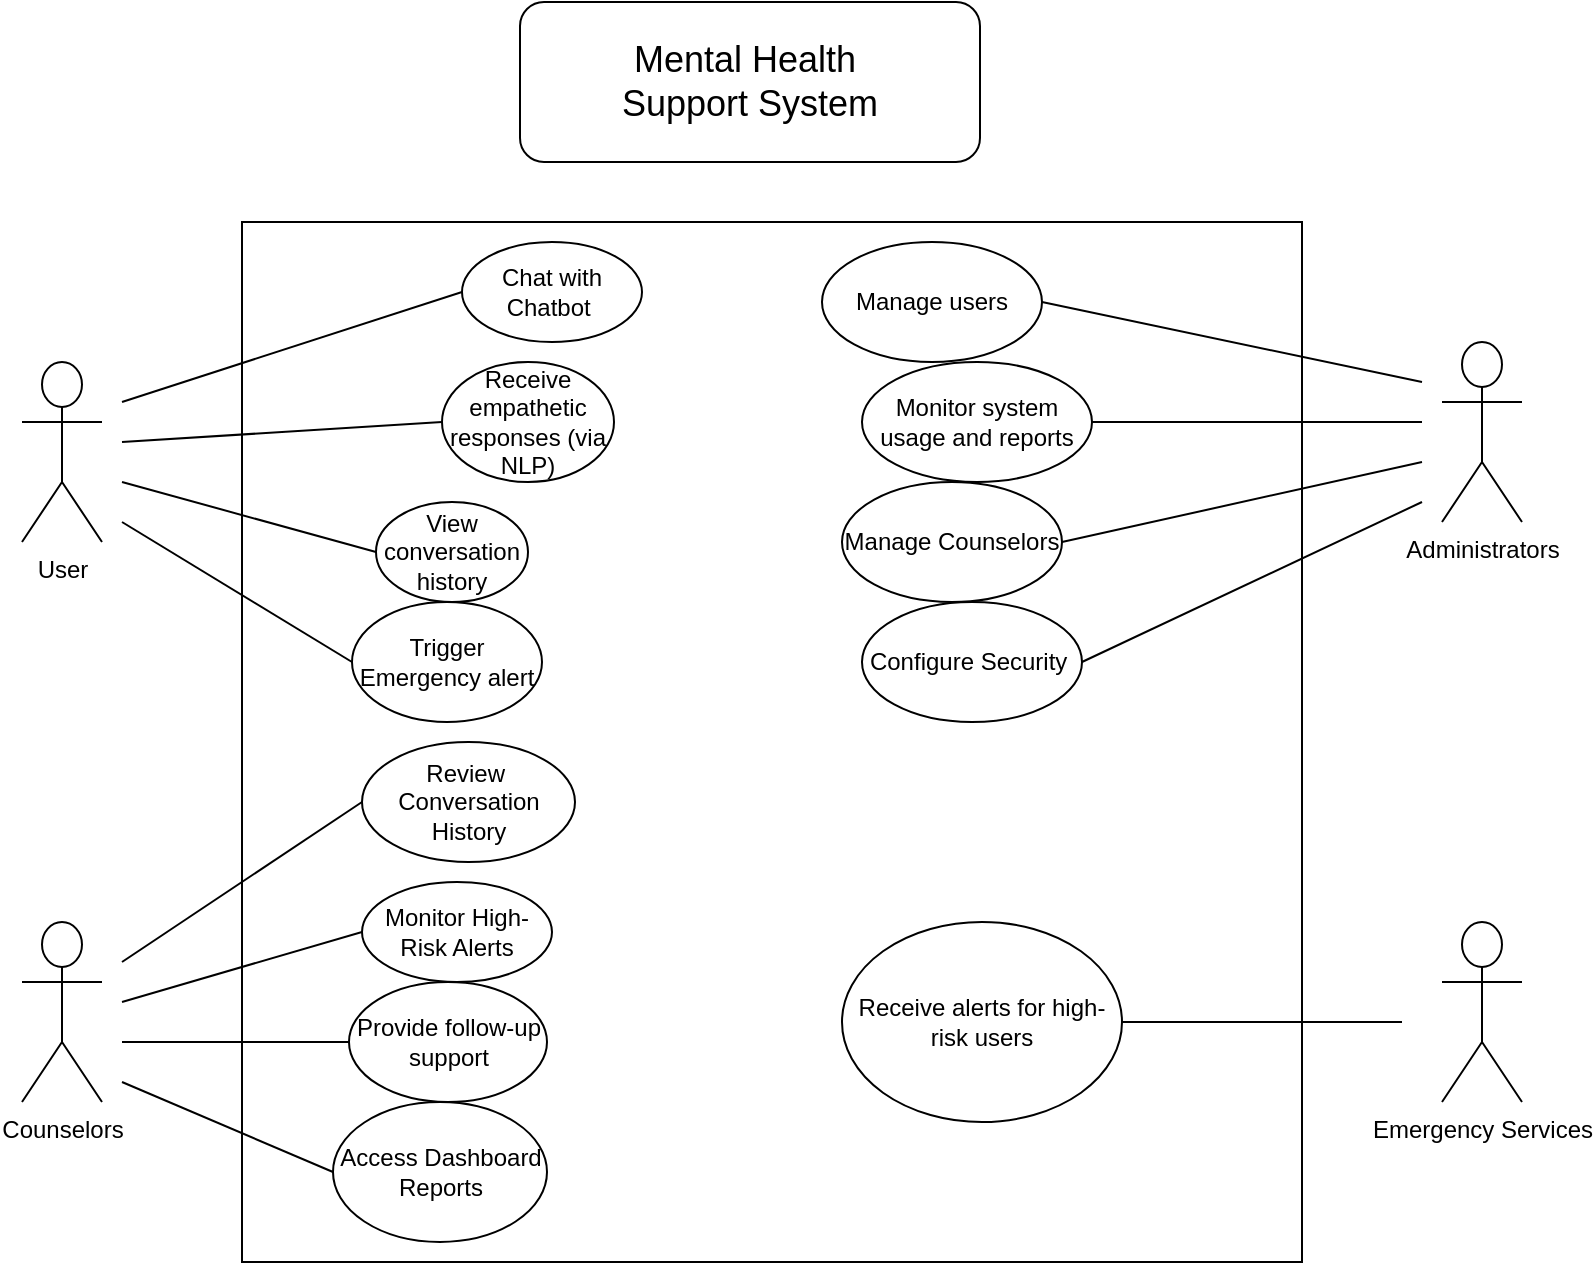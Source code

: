 <mxfile version="28.2.3">
  <diagram name="Страница — 1" id="BNYHPxQRC0xh-VyKh3Fi">
    <mxGraphModel grid="1" page="1" gridSize="10" guides="1" tooltips="1" connect="1" arrows="1" fold="1" pageScale="1" pageWidth="827" pageHeight="1169" math="0" shadow="0">
      <root>
        <mxCell id="0" />
        <mxCell id="1" parent="0" />
        <mxCell id="j43kTzhHv357h5jtgwO0-7" value="User&lt;div&gt;&lt;br&gt;&lt;/div&gt;" style="shape=umlActor;verticalLabelPosition=bottom;verticalAlign=top;html=1;outlineConnect=0;" vertex="1" parent="1">
          <mxGeometry x="50" y="70" width="40" height="90" as="geometry" />
        </mxCell>
        <mxCell id="j43kTzhHv357h5jtgwO0-12" value="" style="rounded=0;whiteSpace=wrap;html=1;" vertex="1" parent="1">
          <mxGeometry x="160" width="530" height="520" as="geometry" />
        </mxCell>
        <mxCell id="j43kTzhHv357h5jtgwO0-15" value="Counselors&lt;div&gt;&lt;br&gt;&lt;/div&gt;" style="shape=umlActor;verticalLabelPosition=bottom;verticalAlign=top;html=1;outlineConnect=0;" vertex="1" parent="1">
          <mxGeometry x="50" y="350" width="40" height="90" as="geometry" />
        </mxCell>
        <mxCell id="j43kTzhHv357h5jtgwO0-16" value="Administrators&lt;div&gt;&lt;br&gt;&lt;/div&gt;" style="shape=umlActor;verticalLabelPosition=bottom;verticalAlign=top;html=1;outlineConnect=0;" vertex="1" parent="1">
          <mxGeometry x="760" y="60" width="40" height="90" as="geometry" />
        </mxCell>
        <mxCell id="j43kTzhHv357h5jtgwO0-17" value="Emergency Services&lt;div&gt;&lt;br&gt;&lt;/div&gt;" style="shape=umlActor;verticalLabelPosition=bottom;verticalAlign=top;html=1;outlineConnect=0;" vertex="1" parent="1">
          <mxGeometry x="760" y="350" width="40" height="90" as="geometry" />
        </mxCell>
        <mxCell id="j43kTzhHv357h5jtgwO0-18" value="" style="endArrow=none;html=1;rounded=0;entryX=0;entryY=0.5;entryDx=0;entryDy=0;" edge="1" parent="1" target="j43kTzhHv357h5jtgwO0-22">
          <mxGeometry width="50" height="50" relative="1" as="geometry">
            <mxPoint x="100" y="90" as="sourcePoint" />
            <mxPoint x="230" y="60" as="targetPoint" />
          </mxGeometry>
        </mxCell>
        <mxCell id="j43kTzhHv357h5jtgwO0-20" value="" style="endArrow=none;html=1;rounded=0;entryX=0;entryY=0.5;entryDx=0;entryDy=0;" edge="1" parent="1" target="j43kTzhHv357h5jtgwO0-25">
          <mxGeometry width="50" height="50" relative="1" as="geometry">
            <mxPoint x="100" y="110" as="sourcePoint" />
            <mxPoint x="230" y="110" as="targetPoint" />
          </mxGeometry>
        </mxCell>
        <mxCell id="j43kTzhHv357h5jtgwO0-21" value="" style="endArrow=none;html=1;rounded=0;entryX=0;entryY=0.5;entryDx=0;entryDy=0;" edge="1" parent="1" target="j43kTzhHv357h5jtgwO0-27">
          <mxGeometry width="50" height="50" relative="1" as="geometry">
            <mxPoint x="100" y="130" as="sourcePoint" />
            <mxPoint x="180" y="160" as="targetPoint" />
          </mxGeometry>
        </mxCell>
        <mxCell id="j43kTzhHv357h5jtgwO0-22" value="Chat with Chatbot&amp;nbsp;" style="ellipse;whiteSpace=wrap;html=1;" vertex="1" parent="1">
          <mxGeometry x="270" y="10" width="90" height="50" as="geometry" />
        </mxCell>
        <mxCell id="j43kTzhHv357h5jtgwO0-25" value="Receive empathetic responses (via NLP)" style="ellipse;whiteSpace=wrap;html=1;" vertex="1" parent="1">
          <mxGeometry x="260" y="70" width="86" height="60" as="geometry" />
        </mxCell>
        <mxCell id="j43kTzhHv357h5jtgwO0-27" value="View conversation history" style="ellipse;whiteSpace=wrap;html=1;" vertex="1" parent="1">
          <mxGeometry x="227" y="140" width="76" height="50" as="geometry" />
        </mxCell>
        <mxCell id="j43kTzhHv357h5jtgwO0-29" value="Trigger Emergency alert" style="ellipse;whiteSpace=wrap;html=1;" vertex="1" parent="1">
          <mxGeometry x="215" y="190" width="95" height="60" as="geometry" />
        </mxCell>
        <mxCell id="j43kTzhHv357h5jtgwO0-30" value="" style="endArrow=none;html=1;rounded=0;entryX=0;entryY=0.5;entryDx=0;entryDy=0;" edge="1" parent="1" target="j43kTzhHv357h5jtgwO0-29">
          <mxGeometry width="50" height="50" relative="1" as="geometry">
            <mxPoint x="100" y="150" as="sourcePoint" />
            <mxPoint x="120" y="200" as="targetPoint" />
          </mxGeometry>
        </mxCell>
        <mxCell id="j43kTzhHv357h5jtgwO0-31" value="Review&amp;nbsp; Conversation History" style="ellipse;whiteSpace=wrap;html=1;" vertex="1" parent="1">
          <mxGeometry x="220" y="260" width="106.5" height="60" as="geometry" />
        </mxCell>
        <mxCell id="j43kTzhHv357h5jtgwO0-32" value="Monitor High-Risk Alerts" style="ellipse;whiteSpace=wrap;html=1;" vertex="1" parent="1">
          <mxGeometry x="220" y="330" width="95" height="50" as="geometry" />
        </mxCell>
        <mxCell id="j43kTzhHv357h5jtgwO0-33" value="" style="endArrow=none;html=1;rounded=0;entryX=0;entryY=0.5;entryDx=0;entryDy=0;" edge="1" parent="1" target="j43kTzhHv357h5jtgwO0-31">
          <mxGeometry width="50" height="50" relative="1" as="geometry">
            <mxPoint x="100" y="370" as="sourcePoint" />
            <mxPoint x="100" y="230" as="targetPoint" />
          </mxGeometry>
        </mxCell>
        <mxCell id="j43kTzhHv357h5jtgwO0-34" value="Provide follow-up support" style="ellipse;whiteSpace=wrap;html=1;" vertex="1" parent="1">
          <mxGeometry x="213.5" y="380" width="99" height="60" as="geometry" />
        </mxCell>
        <mxCell id="j43kTzhHv357h5jtgwO0-35" value="Access Dashboard Reports" style="ellipse;whiteSpace=wrap;html=1;" vertex="1" parent="1">
          <mxGeometry x="205.5" y="440" width="107" height="70" as="geometry" />
        </mxCell>
        <mxCell id="j43kTzhHv357h5jtgwO0-36" value="" style="endArrow=none;html=1;rounded=0;entryX=0;entryY=0.5;entryDx=0;entryDy=0;" edge="1" parent="1" target="j43kTzhHv357h5jtgwO0-32">
          <mxGeometry width="50" height="50" relative="1" as="geometry">
            <mxPoint x="100" y="390" as="sourcePoint" />
            <mxPoint x="100" y="500" as="targetPoint" />
          </mxGeometry>
        </mxCell>
        <mxCell id="j43kTzhHv357h5jtgwO0-37" value="" style="endArrow=none;html=1;rounded=0;entryX=0;entryY=0.5;entryDx=0;entryDy=0;" edge="1" parent="1" target="j43kTzhHv357h5jtgwO0-34">
          <mxGeometry width="50" height="50" relative="1" as="geometry">
            <mxPoint x="100" y="410" as="sourcePoint" />
            <mxPoint x="150" y="420" as="targetPoint" />
          </mxGeometry>
        </mxCell>
        <mxCell id="j43kTzhHv357h5jtgwO0-38" value="" style="endArrow=none;html=1;rounded=0;entryX=0;entryY=0.5;entryDx=0;entryDy=0;" edge="1" parent="1" target="j43kTzhHv357h5jtgwO0-35">
          <mxGeometry width="50" height="50" relative="1" as="geometry">
            <mxPoint x="100" y="430" as="sourcePoint" />
            <mxPoint x="160" y="480" as="targetPoint" />
          </mxGeometry>
        </mxCell>
        <mxCell id="j43kTzhHv357h5jtgwO0-39" value="Manage users" style="ellipse;whiteSpace=wrap;html=1;" vertex="1" parent="1">
          <mxGeometry x="450" y="10" width="110" height="60" as="geometry" />
        </mxCell>
        <mxCell id="j43kTzhHv357h5jtgwO0-40" value="Monitor system usage and reports" style="ellipse;whiteSpace=wrap;html=1;" vertex="1" parent="1">
          <mxGeometry x="470" y="70" width="115" height="60" as="geometry" />
        </mxCell>
        <mxCell id="j43kTzhHv357h5jtgwO0-41" value="Manage Counselors" style="ellipse;whiteSpace=wrap;html=1;" vertex="1" parent="1">
          <mxGeometry x="460" y="130" width="110" height="60" as="geometry" />
        </mxCell>
        <mxCell id="j43kTzhHv357h5jtgwO0-42" value="Configure Security&amp;nbsp;" style="ellipse;whiteSpace=wrap;html=1;" vertex="1" parent="1">
          <mxGeometry x="470" y="190" width="110" height="60" as="geometry" />
        </mxCell>
        <mxCell id="j43kTzhHv357h5jtgwO0-43" value="" style="endArrow=none;html=1;rounded=0;exitX=1;exitY=0.5;exitDx=0;exitDy=0;" edge="1" parent="1" source="j43kTzhHv357h5jtgwO0-39">
          <mxGeometry width="50" height="50" relative="1" as="geometry">
            <mxPoint x="710" y="210" as="sourcePoint" />
            <mxPoint x="750" y="80" as="targetPoint" />
          </mxGeometry>
        </mxCell>
        <mxCell id="j43kTzhHv357h5jtgwO0-44" value="" style="endArrow=none;html=1;rounded=0;exitX=1;exitY=0.5;exitDx=0;exitDy=0;" edge="1" parent="1" source="j43kTzhHv357h5jtgwO0-40">
          <mxGeometry width="50" height="50" relative="1" as="geometry">
            <mxPoint x="760" y="190" as="sourcePoint" />
            <mxPoint x="750" y="100" as="targetPoint" />
          </mxGeometry>
        </mxCell>
        <mxCell id="j43kTzhHv357h5jtgwO0-45" value="" style="endArrow=none;html=1;rounded=0;exitX=1;exitY=0.5;exitDx=0;exitDy=0;" edge="1" parent="1" source="j43kTzhHv357h5jtgwO0-41">
          <mxGeometry width="50" height="50" relative="1" as="geometry">
            <mxPoint x="700" y="250" as="sourcePoint" />
            <mxPoint x="750" y="120" as="targetPoint" />
          </mxGeometry>
        </mxCell>
        <mxCell id="j43kTzhHv357h5jtgwO0-46" value="" style="endArrow=none;html=1;rounded=0;exitX=1;exitY=0.5;exitDx=0;exitDy=0;" edge="1" parent="1" source="j43kTzhHv357h5jtgwO0-42">
          <mxGeometry width="50" height="50" relative="1" as="geometry">
            <mxPoint x="710" y="270" as="sourcePoint" />
            <mxPoint x="750" y="140" as="targetPoint" />
          </mxGeometry>
        </mxCell>
        <mxCell id="j43kTzhHv357h5jtgwO0-47" value="Receive alerts for high-risk users" style="ellipse;whiteSpace=wrap;html=1;" vertex="1" parent="1">
          <mxGeometry x="460" y="350" width="140" height="100" as="geometry" />
        </mxCell>
        <mxCell id="j43kTzhHv357h5jtgwO0-48" value="" style="endArrow=none;html=1;rounded=0;exitX=1;exitY=0.5;exitDx=0;exitDy=0;" edge="1" parent="1" source="j43kTzhHv357h5jtgwO0-47">
          <mxGeometry width="50" height="50" relative="1" as="geometry">
            <mxPoint x="690" y="550" as="sourcePoint" />
            <mxPoint x="740" y="400" as="targetPoint" />
          </mxGeometry>
        </mxCell>
        <mxCell id="j43kTzhHv357h5jtgwO0-50" value="Mental Health&amp;nbsp;&lt;div&gt;Support System&lt;/div&gt;" style="rounded=1;whiteSpace=wrap;html=1;align=center;fontSize=18;" vertex="1" parent="1">
          <mxGeometry x="299" y="-110" width="230" height="80" as="geometry" />
        </mxCell>
      </root>
    </mxGraphModel>
  </diagram>
</mxfile>

